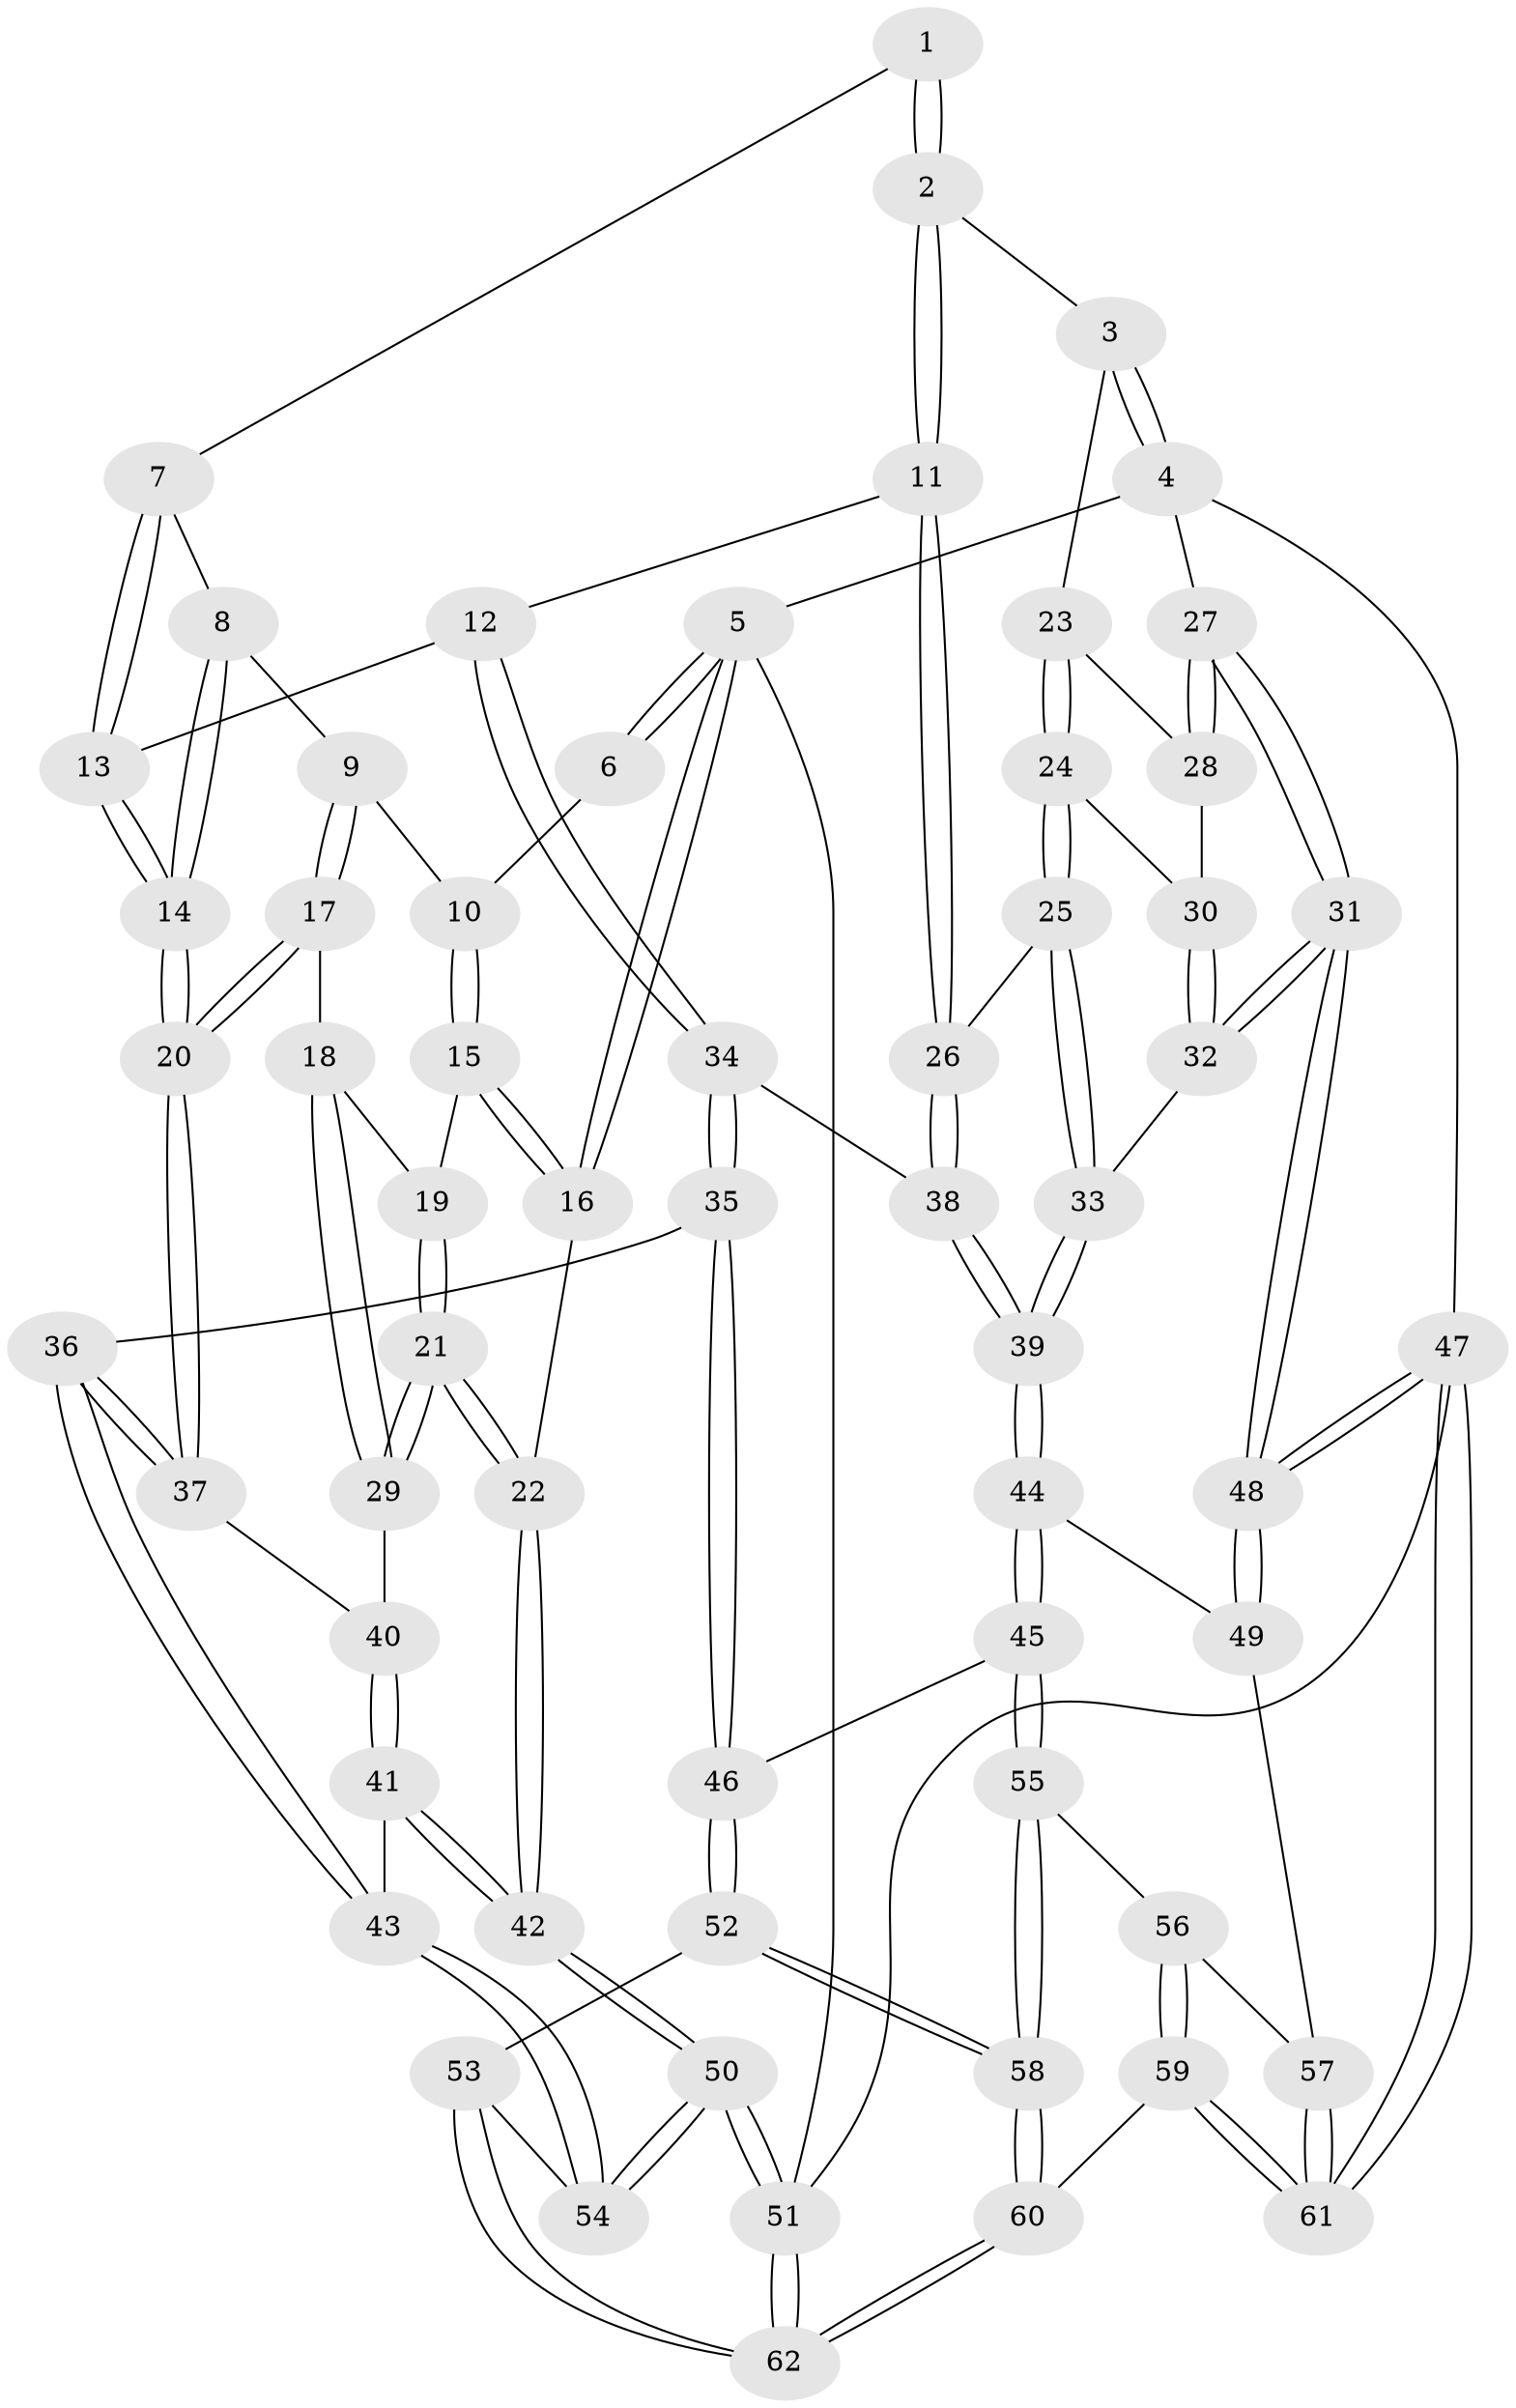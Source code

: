 // Generated by graph-tools (version 1.1) at 2025/51/03/09/25 03:51:04]
// undirected, 62 vertices, 152 edges
graph export_dot {
graph [start="1"]
  node [color=gray90,style=filled];
  1 [pos="+0.3822224037850598+0"];
  2 [pos="+0.8365834020770311+0"];
  3 [pos="+1+0"];
  4 [pos="+1+0"];
  5 [pos="+0+0"];
  6 [pos="+0+0"];
  7 [pos="+0.3531404338248031+0"];
  8 [pos="+0.31825964395510936+0"];
  9 [pos="+0.18309782903375163+0.12461480795461825"];
  10 [pos="+0.14774263614435107+0.11633910006953477"];
  11 [pos="+0.6663036537807114+0.1540873086326512"];
  12 [pos="+0.6099446123323179+0.20438134394644727"];
  13 [pos="+0.4919268794052819+0.22558214589682424"];
  14 [pos="+0.37610002819631794+0.2881238756263582"];
  15 [pos="+0.0651008120236458+0.16601460070252752"];
  16 [pos="+0+0.0925332595893241"];
  17 [pos="+0.316527940512145+0.3165525354194631"];
  18 [pos="+0.11775518312240979+0.29793502075475553"];
  19 [pos="+0.0703962307415006+0.23200072577853534"];
  20 [pos="+0.3304354951318857+0.3269042395819928"];
  21 [pos="+0+0.4546223603701877"];
  22 [pos="+0+0.46274721584763306"];
  23 [pos="+0.9288769956449557+0.28154188100558597"];
  24 [pos="+0.8830941551450215+0.32499841157676423"];
  25 [pos="+0.8680064502235736+0.33454479886831645"];
  26 [pos="+0.8164971315281961+0.3312299053643745"];
  27 [pos="+1+0.4499141632408289"];
  28 [pos="+0.980423190180383+0.34714438867314157"];
  29 [pos="+0+0.4431113126971548"];
  30 [pos="+0.9529506302770477+0.37539600534797624"];
  31 [pos="+1+0.5762773282610535"];
  32 [pos="+0.9626362121200382+0.5525283602743518"];
  33 [pos="+0.9463270904528751+0.5527366199904965"];
  34 [pos="+0.6509893970532418+0.5022773133244943"];
  35 [pos="+0.5270226958840813+0.586410751800064"];
  36 [pos="+0.5192209040643451+0.5831469692273809"];
  37 [pos="+0.32826041433951414+0.3628284895258636"];
  38 [pos="+0.7307942721474485+0.5079552543916931"];
  39 [pos="+0.8615882229839747+0.5775648696606176"];
  40 [pos="+0.19606865992107167+0.49039952679253185"];
  41 [pos="+0.20313120769360013+0.6518625549539474"];
  42 [pos="+0+0.6038133142762286"];
  43 [pos="+0.22633343525282082+0.6979160555370365"];
  44 [pos="+0.8361415074956577+0.6601532511102962"];
  45 [pos="+0.5526847239412706+0.6930280113545724"];
  46 [pos="+0.549848736061803+0.6905212557070493"];
  47 [pos="+1+1"];
  48 [pos="+1+0.949793824848301"];
  49 [pos="+0.8319825438778289+0.6856549002915556"];
  50 [pos="+0+0.9655136066313368"];
  51 [pos="+0+1"];
  52 [pos="+0.42656914386581013+0.8351370145466419"];
  53 [pos="+0.2928181722099452+0.859783292506277"];
  54 [pos="+0.22175894079355432+0.7430591782518425"];
  55 [pos="+0.650744179478853+0.7990716197475062"];
  56 [pos="+0.7127316175150595+0.8202174523259166"];
  57 [pos="+0.7957124317527845+0.8279517443640368"];
  58 [pos="+0.5356414784979449+0.9687107529473182"];
  59 [pos="+0.5718683049059501+1"];
  60 [pos="+0.5565863150323891+1"];
  61 [pos="+1+1"];
  62 [pos="+0.211426740703165+1"];
  1 -- 2;
  1 -- 2;
  1 -- 7;
  2 -- 3;
  2 -- 11;
  2 -- 11;
  3 -- 4;
  3 -- 4;
  3 -- 23;
  4 -- 5;
  4 -- 27;
  4 -- 47;
  5 -- 6;
  5 -- 6;
  5 -- 16;
  5 -- 16;
  5 -- 51;
  6 -- 10;
  7 -- 8;
  7 -- 13;
  7 -- 13;
  8 -- 9;
  8 -- 14;
  8 -- 14;
  9 -- 10;
  9 -- 17;
  9 -- 17;
  10 -- 15;
  10 -- 15;
  11 -- 12;
  11 -- 26;
  11 -- 26;
  12 -- 13;
  12 -- 34;
  12 -- 34;
  13 -- 14;
  13 -- 14;
  14 -- 20;
  14 -- 20;
  15 -- 16;
  15 -- 16;
  15 -- 19;
  16 -- 22;
  17 -- 18;
  17 -- 20;
  17 -- 20;
  18 -- 19;
  18 -- 29;
  18 -- 29;
  19 -- 21;
  19 -- 21;
  20 -- 37;
  20 -- 37;
  21 -- 22;
  21 -- 22;
  21 -- 29;
  21 -- 29;
  22 -- 42;
  22 -- 42;
  23 -- 24;
  23 -- 24;
  23 -- 28;
  24 -- 25;
  24 -- 25;
  24 -- 30;
  25 -- 26;
  25 -- 33;
  25 -- 33;
  26 -- 38;
  26 -- 38;
  27 -- 28;
  27 -- 28;
  27 -- 31;
  27 -- 31;
  28 -- 30;
  29 -- 40;
  30 -- 32;
  30 -- 32;
  31 -- 32;
  31 -- 32;
  31 -- 48;
  31 -- 48;
  32 -- 33;
  33 -- 39;
  33 -- 39;
  34 -- 35;
  34 -- 35;
  34 -- 38;
  35 -- 36;
  35 -- 46;
  35 -- 46;
  36 -- 37;
  36 -- 37;
  36 -- 43;
  36 -- 43;
  37 -- 40;
  38 -- 39;
  38 -- 39;
  39 -- 44;
  39 -- 44;
  40 -- 41;
  40 -- 41;
  41 -- 42;
  41 -- 42;
  41 -- 43;
  42 -- 50;
  42 -- 50;
  43 -- 54;
  43 -- 54;
  44 -- 45;
  44 -- 45;
  44 -- 49;
  45 -- 46;
  45 -- 55;
  45 -- 55;
  46 -- 52;
  46 -- 52;
  47 -- 48;
  47 -- 48;
  47 -- 61;
  47 -- 61;
  47 -- 51;
  48 -- 49;
  48 -- 49;
  49 -- 57;
  50 -- 51;
  50 -- 51;
  50 -- 54;
  50 -- 54;
  51 -- 62;
  51 -- 62;
  52 -- 53;
  52 -- 58;
  52 -- 58;
  53 -- 54;
  53 -- 62;
  53 -- 62;
  55 -- 56;
  55 -- 58;
  55 -- 58;
  56 -- 57;
  56 -- 59;
  56 -- 59;
  57 -- 61;
  57 -- 61;
  58 -- 60;
  58 -- 60;
  59 -- 60;
  59 -- 61;
  59 -- 61;
  60 -- 62;
  60 -- 62;
}
